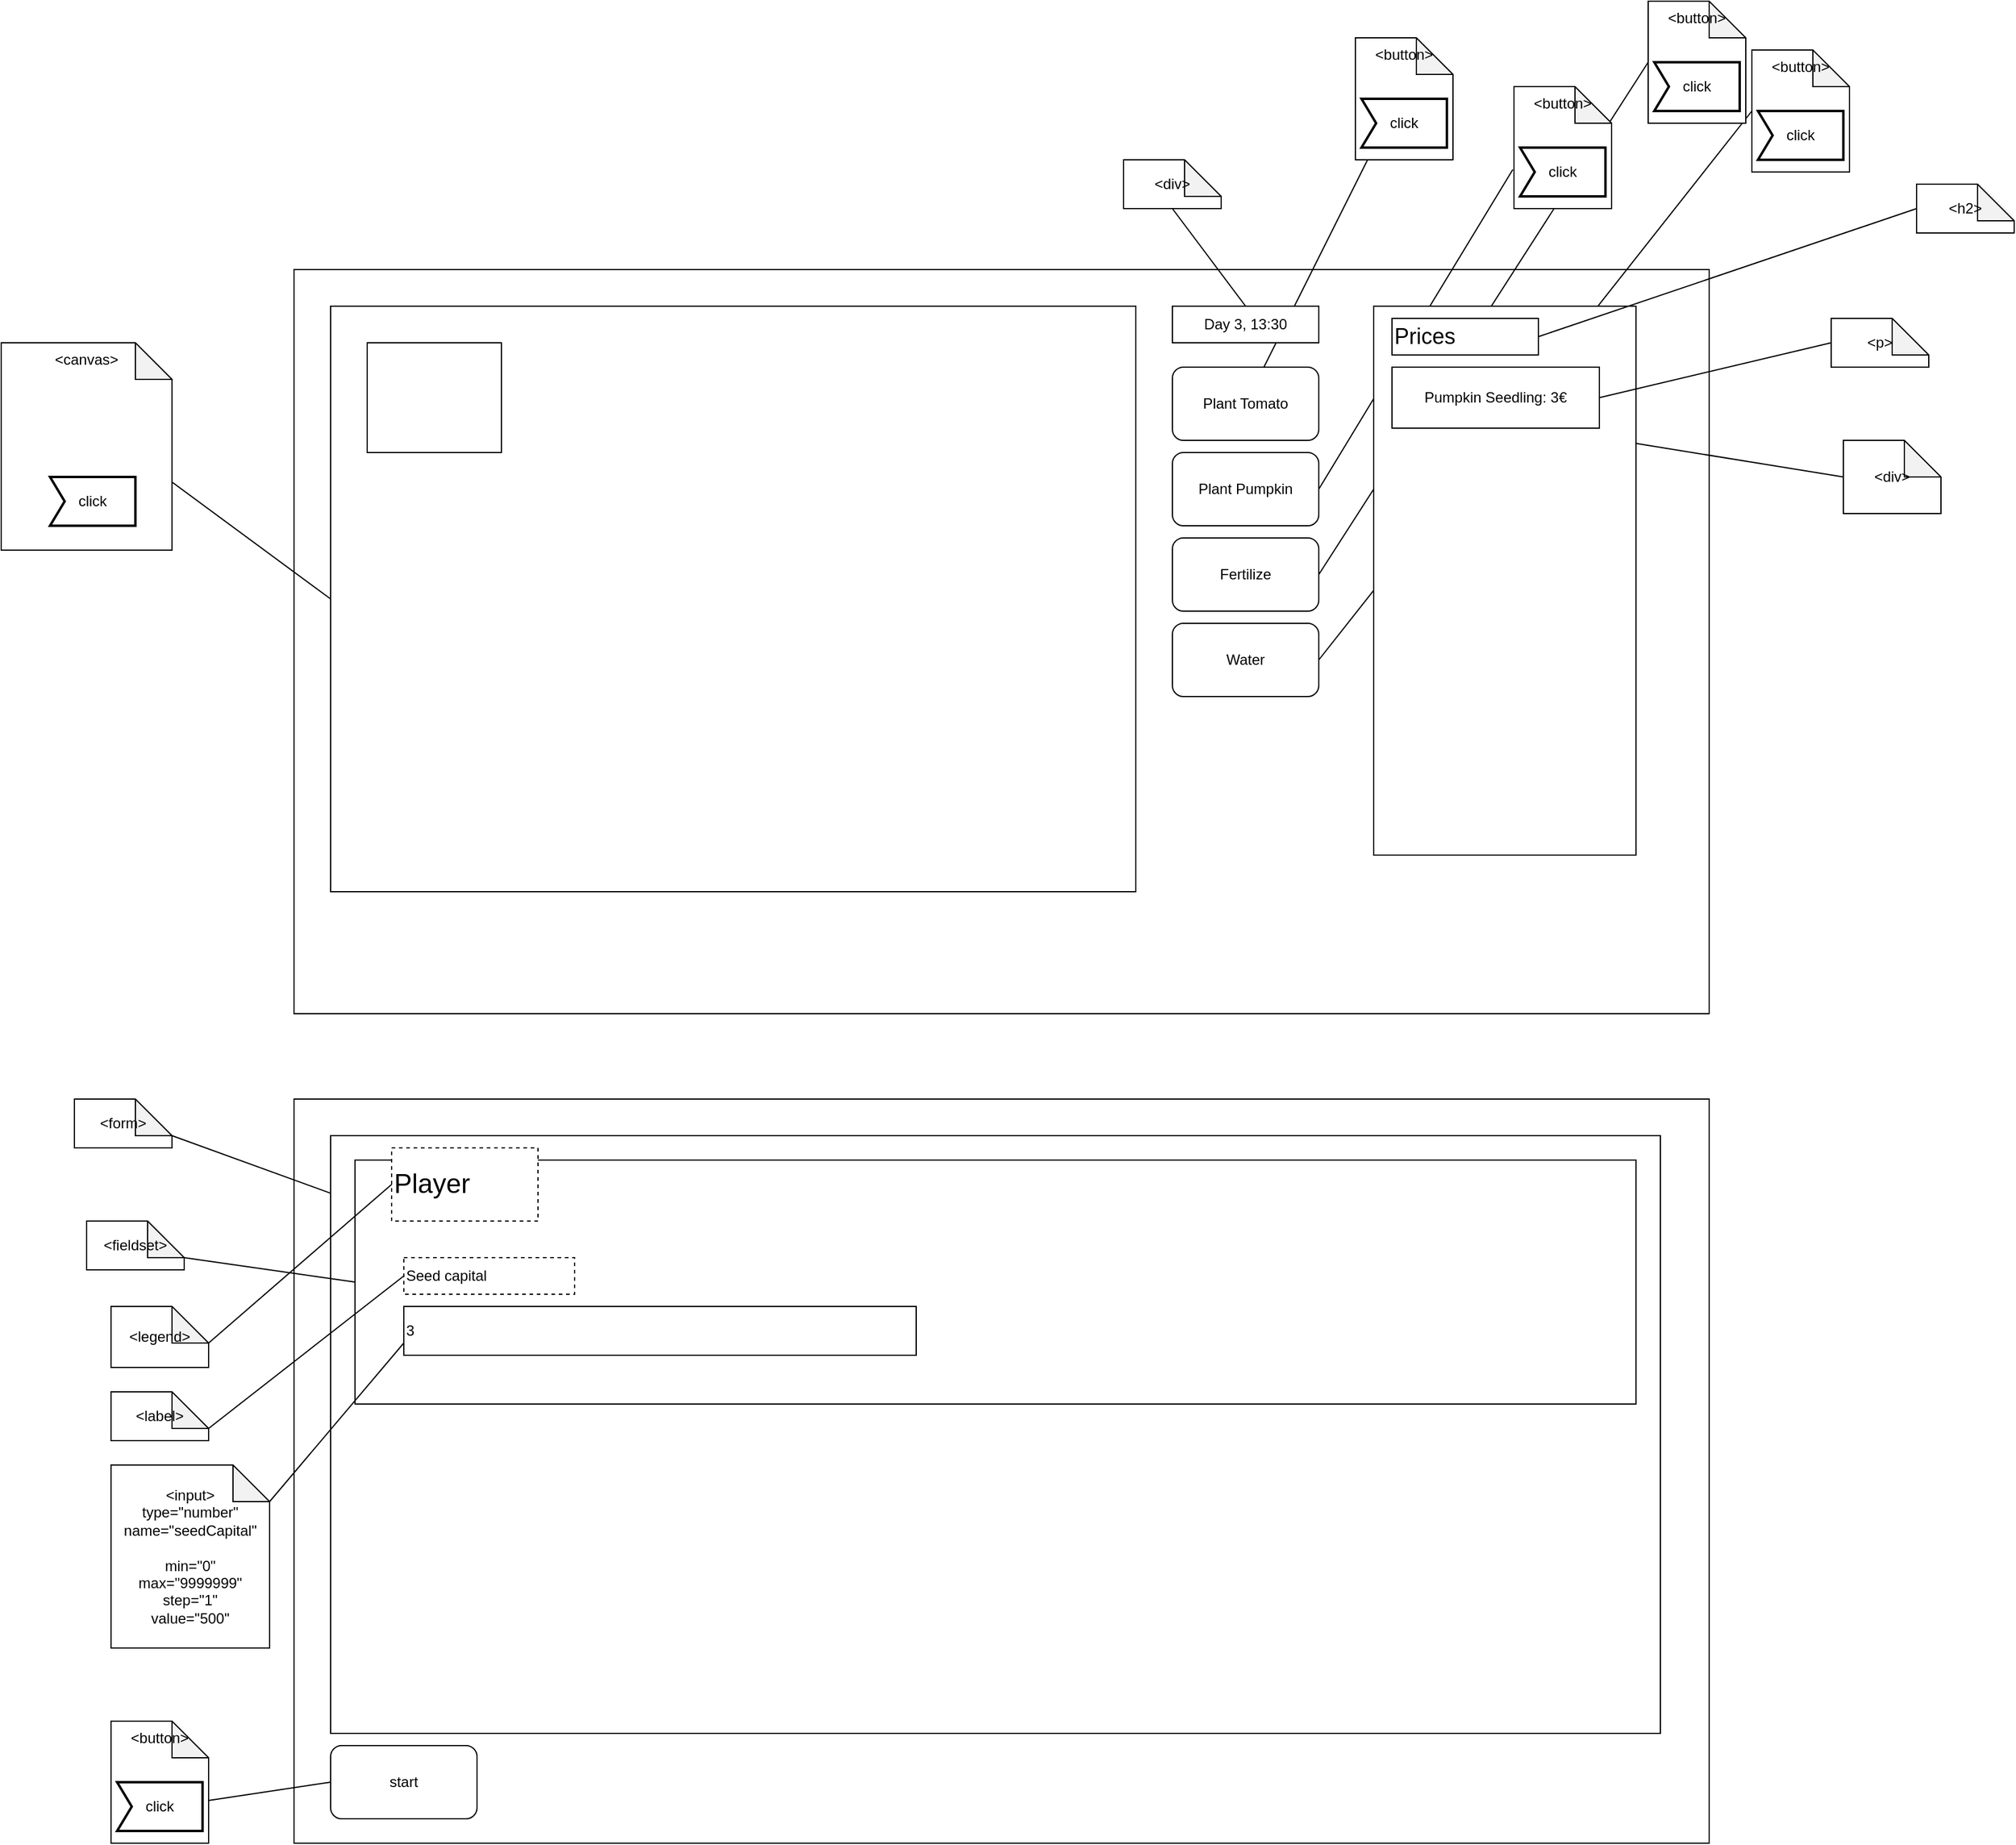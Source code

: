 <mxfile version="20.0.4" type="device"><diagram id="cOjKrdnENVGHDVxX118T" name="Page-1"><mxGraphModel dx="1693" dy="1847" grid="1" gridSize="10" guides="1" tooltips="1" connect="1" arrows="1" fold="1" page="1" pageScale="1" pageWidth="850" pageHeight="1100" math="0" shadow="0"><root><mxCell id="0"/><mxCell id="1" parent="0"/><mxCell id="5csBb4Yf7x2zGKfHO08L-1" value="" style="rounded=0;whiteSpace=wrap;html=1;" vertex="1" parent="1"><mxGeometry x="80" y="40" width="1160" height="610" as="geometry"/></mxCell><mxCell id="5csBb4Yf7x2zGKfHO08L-2" value="" style="rounded=0;whiteSpace=wrap;html=1;" vertex="1" parent="1"><mxGeometry x="110" y="70" width="660" height="480" as="geometry"/></mxCell><mxCell id="5csBb4Yf7x2zGKfHO08L-4" style="rounded=0;orthogonalLoop=1;jettySize=auto;html=1;entryX=0;entryY=0.5;entryDx=0;entryDy=0;endArrow=none;endFill=0;" edge="1" parent="1" target="5csBb4Yf7x2zGKfHO08L-2"><mxGeometry relative="1" as="geometry"><mxPoint x="-39.286" y="200" as="sourcePoint"/></mxGeometry></mxCell><mxCell id="5csBb4Yf7x2zGKfHO08L-5" value="Plant Tomato" style="rounded=1;whiteSpace=wrap;html=1;" vertex="1" parent="1"><mxGeometry x="800" y="120" width="120" height="60" as="geometry"/></mxCell><mxCell id="5csBb4Yf7x2zGKfHO08L-14" style="edgeStyle=none;rounded=0;orthogonalLoop=1;jettySize=auto;html=1;exitX=1;exitY=0.5;exitDx=0;exitDy=0;entryX=-0.012;entryY=0.68;entryDx=0;entryDy=0;entryPerimeter=0;endArrow=none;endFill=0;" edge="1" parent="1" source="5csBb4Yf7x2zGKfHO08L-6" target="5csBb4Yf7x2zGKfHO08L-13"><mxGeometry relative="1" as="geometry"/></mxCell><mxCell id="5csBb4Yf7x2zGKfHO08L-6" value="Plant Pumpkin" style="rounded=1;whiteSpace=wrap;html=1;" vertex="1" parent="1"><mxGeometry x="800" y="190" width="120" height="60" as="geometry"/></mxCell><mxCell id="5csBb4Yf7x2zGKfHO08L-16" style="edgeStyle=none;rounded=0;orthogonalLoop=1;jettySize=auto;html=1;exitX=1;exitY=0.5;exitDx=0;exitDy=0;entryX=0;entryY=0.5;entryDx=0;entryDy=0;entryPerimeter=0;endArrow=none;endFill=0;" edge="1" parent="1" source="5csBb4Yf7x2zGKfHO08L-7" target="5csBb4Yf7x2zGKfHO08L-15"><mxGeometry relative="1" as="geometry"/></mxCell><mxCell id="5csBb4Yf7x2zGKfHO08L-7" value="Fertilize" style="rounded=1;whiteSpace=wrap;html=1;" vertex="1" parent="1"><mxGeometry x="800" y="260" width="120" height="60" as="geometry"/></mxCell><mxCell id="5csBb4Yf7x2zGKfHO08L-18" style="edgeStyle=none;rounded=0;orthogonalLoop=1;jettySize=auto;html=1;exitX=1;exitY=0.5;exitDx=0;exitDy=0;entryX=0;entryY=0.5;entryDx=0;entryDy=0;entryPerimeter=0;endArrow=none;endFill=0;" edge="1" parent="1" source="5csBb4Yf7x2zGKfHO08L-8" target="5csBb4Yf7x2zGKfHO08L-17"><mxGeometry relative="1" as="geometry"/></mxCell><mxCell id="5csBb4Yf7x2zGKfHO08L-8" value="Water" style="rounded=1;whiteSpace=wrap;html=1;" vertex="1" parent="1"><mxGeometry x="800" y="330" width="120" height="60" as="geometry"/></mxCell><mxCell id="5csBb4Yf7x2zGKfHO08L-10" style="edgeStyle=none;rounded=0;orthogonalLoop=1;jettySize=auto;html=1;exitX=0.5;exitY=1;exitDx=0;exitDy=0;endArrow=none;endFill=0;" edge="1" parent="1" target="5csBb4Yf7x2zGKfHO08L-5"><mxGeometry relative="1" as="geometry"><mxPoint x="960" y="-50" as="sourcePoint"/></mxGeometry></mxCell><mxCell id="5csBb4Yf7x2zGKfHO08L-11" value="&amp;lt;canvas&amp;gt;" style="shape=note;whiteSpace=wrap;html=1;backgroundOutline=1;darkOpacity=0.05;verticalAlign=top;" vertex="1" parent="1"><mxGeometry x="-160" y="100" width="140" height="170" as="geometry"/></mxCell><mxCell id="5csBb4Yf7x2zGKfHO08L-12" value="&amp;lt;button&amp;gt;" style="shape=note;whiteSpace=wrap;html=1;backgroundOutline=1;darkOpacity=0.05;verticalAlign=top;" vertex="1" parent="1"><mxGeometry x="950" y="-150" width="80" height="100" as="geometry"/></mxCell><mxCell id="5csBb4Yf7x2zGKfHO08L-13" value="&amp;lt;button&amp;gt;" style="shape=note;whiteSpace=wrap;html=1;backgroundOutline=1;darkOpacity=0.05;verticalAlign=top;" vertex="1" parent="1"><mxGeometry x="1080" y="-110" width="80" height="100" as="geometry"/></mxCell><mxCell id="5csBb4Yf7x2zGKfHO08L-15" value="&amp;lt;button&amp;gt;" style="shape=note;whiteSpace=wrap;html=1;backgroundOutline=1;darkOpacity=0.05;verticalAlign=top;" vertex="1" parent="1"><mxGeometry x="1190" y="-180" width="80" height="100" as="geometry"/></mxCell><mxCell id="5csBb4Yf7x2zGKfHO08L-17" value="&amp;lt;button&amp;gt;" style="shape=note;whiteSpace=wrap;html=1;backgroundOutline=1;darkOpacity=0.05;verticalAlign=top;" vertex="1" parent="1"><mxGeometry x="1275" y="-140" width="80" height="100" as="geometry"/></mxCell><mxCell id="5csBb4Yf7x2zGKfHO08L-19" value="click" style="html=1;shape=mxgraph.sysml.accEvent;strokeWidth=2;whiteSpace=wrap;align=center;" vertex="1" parent="1"><mxGeometry x="-120" y="210" width="70" height="40" as="geometry"/></mxCell><mxCell id="5csBb4Yf7x2zGKfHO08L-20" value="click" style="html=1;shape=mxgraph.sysml.accEvent;strokeWidth=2;whiteSpace=wrap;align=center;" vertex="1" parent="1"><mxGeometry x="955" y="-100" width="70" height="40" as="geometry"/></mxCell><mxCell id="5csBb4Yf7x2zGKfHO08L-21" value="click" style="html=1;shape=mxgraph.sysml.accEvent;strokeWidth=2;whiteSpace=wrap;align=center;" vertex="1" parent="1"><mxGeometry x="1085" y="-60" width="70" height="40" as="geometry"/></mxCell><mxCell id="5csBb4Yf7x2zGKfHO08L-22" value="click" style="html=1;shape=mxgraph.sysml.accEvent;strokeWidth=2;whiteSpace=wrap;align=center;" vertex="1" parent="1"><mxGeometry x="1195" y="-130" width="70" height="40" as="geometry"/></mxCell><mxCell id="5csBb4Yf7x2zGKfHO08L-23" value="click" style="html=1;shape=mxgraph.sysml.accEvent;strokeWidth=2;whiteSpace=wrap;align=center;" vertex="1" parent="1"><mxGeometry x="1280" y="-90" width="70" height="40" as="geometry"/></mxCell><mxCell id="5csBb4Yf7x2zGKfHO08L-26" style="edgeStyle=none;rounded=0;orthogonalLoop=1;jettySize=auto;html=1;exitX=1;exitY=0.25;exitDx=0;exitDy=0;entryX=0;entryY=0.5;entryDx=0;entryDy=0;entryPerimeter=0;endArrow=none;endFill=0;" edge="1" parent="1" source="5csBb4Yf7x2zGKfHO08L-24" target="5csBb4Yf7x2zGKfHO08L-25"><mxGeometry relative="1" as="geometry"/></mxCell><mxCell id="5csBb4Yf7x2zGKfHO08L-24" value="" style="rounded=0;whiteSpace=wrap;html=1;" vertex="1" parent="1"><mxGeometry x="965" y="70" width="215" height="450" as="geometry"/></mxCell><mxCell id="5csBb4Yf7x2zGKfHO08L-25" value="&amp;lt;div&amp;gt;" style="shape=note;whiteSpace=wrap;html=1;backgroundOutline=1;darkOpacity=0.05;" vertex="1" parent="1"><mxGeometry x="1350" y="180" width="80" height="60" as="geometry"/></mxCell><mxCell id="5csBb4Yf7x2zGKfHO08L-30" style="edgeStyle=none;rounded=0;orthogonalLoop=1;jettySize=auto;html=1;exitX=1;exitY=0.5;exitDx=0;exitDy=0;entryX=0;entryY=0.5;entryDx=0;entryDy=0;entryPerimeter=0;fontSize=12;endArrow=none;endFill=0;" edge="1" parent="1" source="5csBb4Yf7x2zGKfHO08L-27" target="5csBb4Yf7x2zGKfHO08L-28"><mxGeometry relative="1" as="geometry"/></mxCell><mxCell id="5csBb4Yf7x2zGKfHO08L-27" value="&lt;div style=&quot;font-size: 18px;&quot; align=&quot;left&quot;&gt;Prices&lt;/div&gt;" style="rounded=0;whiteSpace=wrap;html=1;align=left;" vertex="1" parent="1"><mxGeometry x="980" y="80" width="120" height="30" as="geometry"/></mxCell><mxCell id="5csBb4Yf7x2zGKfHO08L-28" value="&amp;lt;h2&amp;gt;" style="shape=note;whiteSpace=wrap;html=1;backgroundOutline=1;darkOpacity=0.05;fontSize=12;" vertex="1" parent="1"><mxGeometry x="1410" y="-30" width="80" height="40" as="geometry"/></mxCell><mxCell id="5csBb4Yf7x2zGKfHO08L-33" style="edgeStyle=none;rounded=0;orthogonalLoop=1;jettySize=auto;html=1;exitX=1;exitY=0.5;exitDx=0;exitDy=0;entryX=0;entryY=0.5;entryDx=0;entryDy=0;entryPerimeter=0;fontSize=12;endArrow=none;endFill=0;" edge="1" parent="1" source="5csBb4Yf7x2zGKfHO08L-31" target="5csBb4Yf7x2zGKfHO08L-32"><mxGeometry relative="1" as="geometry"/></mxCell><mxCell id="5csBb4Yf7x2zGKfHO08L-31" value="Pumpkin Seedling: 3€" style="rounded=0;whiteSpace=wrap;html=1;fontSize=12;" vertex="1" parent="1"><mxGeometry x="980" y="120" width="170" height="50" as="geometry"/></mxCell><mxCell id="5csBb4Yf7x2zGKfHO08L-32" value="&amp;lt;p&amp;gt;" style="shape=note;whiteSpace=wrap;html=1;backgroundOutline=1;darkOpacity=0.05;fontSize=12;" vertex="1" parent="1"><mxGeometry x="1340" y="80" width="80" height="40" as="geometry"/></mxCell><mxCell id="5csBb4Yf7x2zGKfHO08L-34" value="Day 3, 13:30" style="rounded=0;whiteSpace=wrap;html=1;fontSize=12;" vertex="1" parent="1"><mxGeometry x="800" y="70" width="120" height="30" as="geometry"/></mxCell><mxCell id="5csBb4Yf7x2zGKfHO08L-36" style="edgeStyle=none;rounded=0;orthogonalLoop=1;jettySize=auto;html=1;exitX=0.5;exitY=1;exitDx=0;exitDy=0;exitPerimeter=0;entryX=0.5;entryY=0;entryDx=0;entryDy=0;fontSize=12;endArrow=none;endFill=0;" edge="1" parent="1" source="5csBb4Yf7x2zGKfHO08L-35" target="5csBb4Yf7x2zGKfHO08L-34"><mxGeometry relative="1" as="geometry"/></mxCell><mxCell id="5csBb4Yf7x2zGKfHO08L-35" value="&amp;lt;div&amp;gt;" style="shape=note;whiteSpace=wrap;html=1;backgroundOutline=1;darkOpacity=0.05;fontSize=12;" vertex="1" parent="1"><mxGeometry x="760" y="-50" width="80" height="40" as="geometry"/></mxCell><mxCell id="5csBb4Yf7x2zGKfHO08L-37" value="" style="rounded=0;whiteSpace=wrap;html=1;" vertex="1" parent="1"><mxGeometry x="80" y="720" width="1160" height="610" as="geometry"/></mxCell><mxCell id="5csBb4Yf7x2zGKfHO08L-38" value="" style="rounded=0;whiteSpace=wrap;html=1;fontSize=12;" vertex="1" parent="1"><mxGeometry x="110" y="750" width="1090" height="490" as="geometry"/></mxCell><mxCell id="5csBb4Yf7x2zGKfHO08L-40" style="edgeStyle=none;rounded=0;orthogonalLoop=1;jettySize=auto;html=1;exitX=0;exitY=0;exitDx=80;exitDy=30;exitPerimeter=0;fontSize=12;endArrow=none;endFill=0;" edge="1" parent="1" source="5csBb4Yf7x2zGKfHO08L-39" target="5csBb4Yf7x2zGKfHO08L-38"><mxGeometry relative="1" as="geometry"/></mxCell><mxCell id="5csBb4Yf7x2zGKfHO08L-39" value="&amp;lt;form&amp;gt;" style="shape=note;whiteSpace=wrap;html=1;backgroundOutline=1;darkOpacity=0.05;fontSize=12;" vertex="1" parent="1"><mxGeometry x="-100" y="720" width="80" height="40" as="geometry"/></mxCell><mxCell id="5csBb4Yf7x2zGKfHO08L-41" value="" style="rounded=0;whiteSpace=wrap;html=1;fontSize=12;" vertex="1" parent="1"><mxGeometry x="130" y="770" width="1050" height="200" as="geometry"/></mxCell><mxCell id="5csBb4Yf7x2zGKfHO08L-43" style="edgeStyle=none;rounded=0;orthogonalLoop=1;jettySize=auto;html=1;exitX=0;exitY=0;exitDx=80;exitDy=30;exitPerimeter=0;entryX=0;entryY=0.5;entryDx=0;entryDy=0;fontSize=12;endArrow=none;endFill=0;" edge="1" parent="1" source="5csBb4Yf7x2zGKfHO08L-42" target="5csBb4Yf7x2zGKfHO08L-41"><mxGeometry relative="1" as="geometry"/></mxCell><mxCell id="5csBb4Yf7x2zGKfHO08L-42" value="&amp;lt;fieldset&amp;gt;" style="shape=note;whiteSpace=wrap;html=1;backgroundOutline=1;darkOpacity=0.05;fontSize=12;" vertex="1" parent="1"><mxGeometry x="-90" y="820" width="80" height="40" as="geometry"/></mxCell><mxCell id="5csBb4Yf7x2zGKfHO08L-44" value="&lt;div align=&quot;left&quot;&gt;3&lt;/div&gt;" style="rounded=0;whiteSpace=wrap;html=1;fontSize=12;align=left;" vertex="1" parent="1"><mxGeometry x="170" y="890" width="420" height="40" as="geometry"/></mxCell><mxCell id="5csBb4Yf7x2zGKfHO08L-45" value="Seed capital" style="text;html=1;strokeColor=default;fillColor=none;align=left;verticalAlign=middle;whiteSpace=wrap;rounded=0;fontSize=12;dashed=1;" vertex="1" parent="1"><mxGeometry x="170" y="850" width="140" height="30" as="geometry"/></mxCell><mxCell id="5csBb4Yf7x2zGKfHO08L-47" value="Player" style="rounded=0;whiteSpace=wrap;html=1;dashed=1;labelBorderColor=none;fontSize=22;strokeColor=default;align=left;" vertex="1" parent="1"><mxGeometry x="160" y="760" width="120" height="60" as="geometry"/></mxCell><mxCell id="5csBb4Yf7x2zGKfHO08L-49" style="edgeStyle=none;rounded=0;orthogonalLoop=1;jettySize=auto;html=1;exitX=0;exitY=0;exitDx=80;exitDy=30;exitPerimeter=0;entryX=0;entryY=0.5;entryDx=0;entryDy=0;fontSize=12;endArrow=none;endFill=0;" edge="1" parent="1" source="5csBb4Yf7x2zGKfHO08L-48" target="5csBb4Yf7x2zGKfHO08L-47"><mxGeometry relative="1" as="geometry"/></mxCell><mxCell id="5csBb4Yf7x2zGKfHO08L-48" value="&amp;lt;legend&amp;gt;" style="shape=note;whiteSpace=wrap;html=1;backgroundOutline=1;darkOpacity=0.05;labelBorderColor=none;fontSize=12;strokeColor=default;" vertex="1" parent="1"><mxGeometry x="-70" y="890" width="80" height="50" as="geometry"/></mxCell><mxCell id="5csBb4Yf7x2zGKfHO08L-51" style="edgeStyle=none;rounded=0;orthogonalLoop=1;jettySize=auto;html=1;exitX=0;exitY=0;exitDx=80;exitDy=30;exitPerimeter=0;entryX=0;entryY=0.5;entryDx=0;entryDy=0;fontSize=12;endArrow=none;endFill=0;" edge="1" parent="1" source="5csBb4Yf7x2zGKfHO08L-50" target="5csBb4Yf7x2zGKfHO08L-45"><mxGeometry relative="1" as="geometry"/></mxCell><mxCell id="5csBb4Yf7x2zGKfHO08L-50" value="&amp;lt;label&amp;gt;" style="shape=note;whiteSpace=wrap;html=1;backgroundOutline=1;darkOpacity=0.05;labelBorderColor=none;fontSize=12;strokeColor=default;" vertex="1" parent="1"><mxGeometry x="-70" y="960" width="80" height="40" as="geometry"/></mxCell><mxCell id="5csBb4Yf7x2zGKfHO08L-53" style="edgeStyle=none;rounded=0;orthogonalLoop=1;jettySize=auto;html=1;exitX=0;exitY=0;exitDx=130;exitDy=30;exitPerimeter=0;entryX=0;entryY=0.75;entryDx=0;entryDy=0;fontSize=12;endArrow=none;endFill=0;" edge="1" parent="1" source="5csBb4Yf7x2zGKfHO08L-52" target="5csBb4Yf7x2zGKfHO08L-44"><mxGeometry relative="1" as="geometry"/></mxCell><mxCell id="5csBb4Yf7x2zGKfHO08L-52" value="&lt;div&gt;&amp;lt;input&amp;gt;&lt;/div&gt;&lt;div&gt;type=&quot;number&quot;&lt;/div&gt;&lt;div&gt;name=&quot;seedCapital&quot;&lt;br&gt;&lt;/div&gt;&lt;div&gt;&lt;br&gt;&lt;/div&gt;&lt;div&gt;min=&quot;0&quot;&lt;/div&gt;&lt;div&gt;max=&quot;9999999&quot;&lt;/div&gt;&lt;div&gt;step=&quot;1&quot;&lt;/div&gt;&lt;div&gt;value=&quot;500&quot;&lt;br&gt;&lt;/div&gt;" style="shape=note;whiteSpace=wrap;html=1;backgroundOutline=1;darkOpacity=0.05;labelBorderColor=none;fontSize=12;strokeColor=default;" vertex="1" parent="1"><mxGeometry x="-70" y="1020" width="130" height="150" as="geometry"/></mxCell><mxCell id="5csBb4Yf7x2zGKfHO08L-54" value="start" style="rounded=1;whiteSpace=wrap;html=1;labelBorderColor=none;fontSize=12;strokeColor=default;" vertex="1" parent="1"><mxGeometry x="110" y="1250" width="120" height="60" as="geometry"/></mxCell><mxCell id="5csBb4Yf7x2zGKfHO08L-57" style="edgeStyle=none;rounded=0;orthogonalLoop=1;jettySize=auto;html=1;exitX=0;exitY=0;exitDx=80;exitDy=65;exitPerimeter=0;entryX=0;entryY=0.5;entryDx=0;entryDy=0;fontSize=12;endArrow=none;endFill=0;" edge="1" parent="1" source="5csBb4Yf7x2zGKfHO08L-55" target="5csBb4Yf7x2zGKfHO08L-54"><mxGeometry relative="1" as="geometry"/></mxCell><mxCell id="5csBb4Yf7x2zGKfHO08L-55" value="&amp;lt;button&amp;gt;" style="shape=note;whiteSpace=wrap;html=1;backgroundOutline=1;darkOpacity=0.05;verticalAlign=top;" vertex="1" parent="1"><mxGeometry x="-70" y="1230" width="80" height="100" as="geometry"/></mxCell><mxCell id="5csBb4Yf7x2zGKfHO08L-56" value="click" style="html=1;shape=mxgraph.sysml.accEvent;strokeWidth=2;whiteSpace=wrap;align=center;" vertex="1" parent="1"><mxGeometry x="-65" y="1280" width="70" height="40" as="geometry"/></mxCell><mxCell id="5csBb4Yf7x2zGKfHO08L-58" value="" style="rounded=0;whiteSpace=wrap;html=1;labelBorderColor=none;fontSize=12;strokeColor=default;" vertex="1" parent="1"><mxGeometry x="140" y="100" width="110" height="90" as="geometry"/></mxCell></root></mxGraphModel></diagram></mxfile>